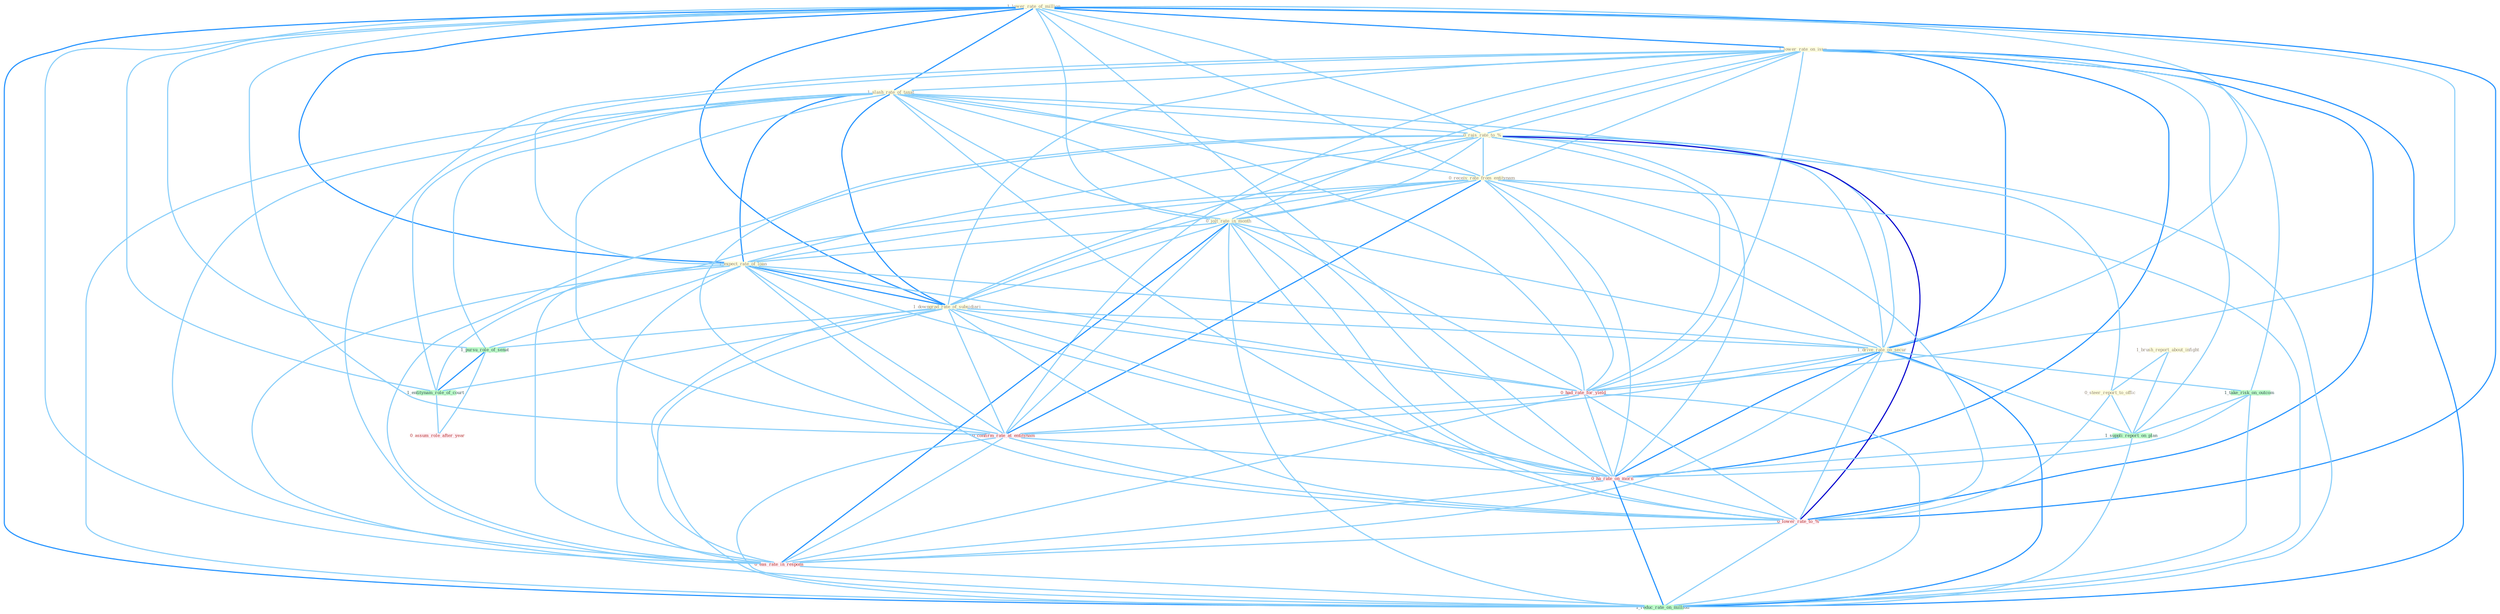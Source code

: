 Graph G{ 
    node
    [shape=polygon,style=filled,width=.5,height=.06,color="#BDFCC9",fixedsize=true,fontsize=4,
    fontcolor="#2f4f4f"];
    {node
    [color="#ffffe0", fontcolor="#8b7d6b"] "1_lower_rate_of_million " "1_lower_rate_on_issu " "1_slash_rate_of_taxat " "0_rais_rate_to_% " "1_brush_report_about_infight " "0_receiv_rate_from_entitynam " "0_steer_report_to_offic " "0_jolt_rate_in_month " "1_expect_rate_of_loan " "1_downgrad_rate_of_subsidiari " "1_drive_rate_on_secur "}
{node [color="#fff0f5", fontcolor="#b22222"] "0_had_rate_for_yield " "0_confirm_rate_at_entitynam " "0_ha_rate_on_morn " "0_lower_rate_to_% " "0_eas_rate_in_respons " "0_assum_role_after_year "}
edge [color="#B0E2FF"];

	"1_lower_rate_of_million " -- "1_lower_rate_on_issu " [w="2", color="#1e90ff" , len=0.8];
	"1_lower_rate_of_million " -- "1_slash_rate_of_taxat " [w="2", color="#1e90ff" , len=0.8];
	"1_lower_rate_of_million " -- "0_rais_rate_to_% " [w="1", color="#87cefa" ];
	"1_lower_rate_of_million " -- "0_receiv_rate_from_entitynam " [w="1", color="#87cefa" ];
	"1_lower_rate_of_million " -- "0_jolt_rate_in_month " [w="1", color="#87cefa" ];
	"1_lower_rate_of_million " -- "1_expect_rate_of_loan " [w="2", color="#1e90ff" , len=0.8];
	"1_lower_rate_of_million " -- "1_downgrad_rate_of_subsidiari " [w="2", color="#1e90ff" , len=0.8];
	"1_lower_rate_of_million " -- "1_drive_rate_on_secur " [w="1", color="#87cefa" ];
	"1_lower_rate_of_million " -- "1_pursu_role_of_senat " [w="1", color="#87cefa" ];
	"1_lower_rate_of_million " -- "0_had_rate_for_yield " [w="1", color="#87cefa" ];
	"1_lower_rate_of_million " -- "0_confirm_rate_at_entitynam " [w="1", color="#87cefa" ];
	"1_lower_rate_of_million " -- "0_ha_rate_on_morn " [w="1", color="#87cefa" ];
	"1_lower_rate_of_million " -- "1_entitynam_role_of_court " [w="1", color="#87cefa" ];
	"1_lower_rate_of_million " -- "0_lower_rate_to_% " [w="2", color="#1e90ff" , len=0.8];
	"1_lower_rate_of_million " -- "0_eas_rate_in_respons " [w="1", color="#87cefa" ];
	"1_lower_rate_of_million " -- "1_reduc_rate_on_million " [w="2", color="#1e90ff" , len=0.8];
	"1_lower_rate_on_issu " -- "1_slash_rate_of_taxat " [w="1", color="#87cefa" ];
	"1_lower_rate_on_issu " -- "0_rais_rate_to_% " [w="1", color="#87cefa" ];
	"1_lower_rate_on_issu " -- "0_receiv_rate_from_entitynam " [w="1", color="#87cefa" ];
	"1_lower_rate_on_issu " -- "0_jolt_rate_in_month " [w="1", color="#87cefa" ];
	"1_lower_rate_on_issu " -- "1_expect_rate_of_loan " [w="1", color="#87cefa" ];
	"1_lower_rate_on_issu " -- "1_downgrad_rate_of_subsidiari " [w="1", color="#87cefa" ];
	"1_lower_rate_on_issu " -- "1_drive_rate_on_secur " [w="2", color="#1e90ff" , len=0.8];
	"1_lower_rate_on_issu " -- "1_take_risk_on_outcom " [w="1", color="#87cefa" ];
	"1_lower_rate_on_issu " -- "1_suppli_report_on_plan " [w="1", color="#87cefa" ];
	"1_lower_rate_on_issu " -- "0_had_rate_for_yield " [w="1", color="#87cefa" ];
	"1_lower_rate_on_issu " -- "0_confirm_rate_at_entitynam " [w="1", color="#87cefa" ];
	"1_lower_rate_on_issu " -- "0_ha_rate_on_morn " [w="2", color="#1e90ff" , len=0.8];
	"1_lower_rate_on_issu " -- "0_lower_rate_to_% " [w="2", color="#1e90ff" , len=0.8];
	"1_lower_rate_on_issu " -- "0_eas_rate_in_respons " [w="1", color="#87cefa" ];
	"1_lower_rate_on_issu " -- "1_reduc_rate_on_million " [w="2", color="#1e90ff" , len=0.8];
	"1_slash_rate_of_taxat " -- "0_rais_rate_to_% " [w="1", color="#87cefa" ];
	"1_slash_rate_of_taxat " -- "0_receiv_rate_from_entitynam " [w="1", color="#87cefa" ];
	"1_slash_rate_of_taxat " -- "0_jolt_rate_in_month " [w="1", color="#87cefa" ];
	"1_slash_rate_of_taxat " -- "1_expect_rate_of_loan " [w="2", color="#1e90ff" , len=0.8];
	"1_slash_rate_of_taxat " -- "1_downgrad_rate_of_subsidiari " [w="2", color="#1e90ff" , len=0.8];
	"1_slash_rate_of_taxat " -- "1_drive_rate_on_secur " [w="1", color="#87cefa" ];
	"1_slash_rate_of_taxat " -- "1_pursu_role_of_senat " [w="1", color="#87cefa" ];
	"1_slash_rate_of_taxat " -- "0_had_rate_for_yield " [w="1", color="#87cefa" ];
	"1_slash_rate_of_taxat " -- "0_confirm_rate_at_entitynam " [w="1", color="#87cefa" ];
	"1_slash_rate_of_taxat " -- "0_ha_rate_on_morn " [w="1", color="#87cefa" ];
	"1_slash_rate_of_taxat " -- "1_entitynam_role_of_court " [w="1", color="#87cefa" ];
	"1_slash_rate_of_taxat " -- "0_lower_rate_to_% " [w="1", color="#87cefa" ];
	"1_slash_rate_of_taxat " -- "0_eas_rate_in_respons " [w="1", color="#87cefa" ];
	"1_slash_rate_of_taxat " -- "1_reduc_rate_on_million " [w="1", color="#87cefa" ];
	"0_rais_rate_to_% " -- "0_receiv_rate_from_entitynam " [w="1", color="#87cefa" ];
	"0_rais_rate_to_% " -- "0_steer_report_to_offic " [w="1", color="#87cefa" ];
	"0_rais_rate_to_% " -- "0_jolt_rate_in_month " [w="1", color="#87cefa" ];
	"0_rais_rate_to_% " -- "1_expect_rate_of_loan " [w="1", color="#87cefa" ];
	"0_rais_rate_to_% " -- "1_downgrad_rate_of_subsidiari " [w="1", color="#87cefa" ];
	"0_rais_rate_to_% " -- "1_drive_rate_on_secur " [w="1", color="#87cefa" ];
	"0_rais_rate_to_% " -- "0_had_rate_for_yield " [w="1", color="#87cefa" ];
	"0_rais_rate_to_% " -- "0_confirm_rate_at_entitynam " [w="1", color="#87cefa" ];
	"0_rais_rate_to_% " -- "0_ha_rate_on_morn " [w="1", color="#87cefa" ];
	"0_rais_rate_to_% " -- "0_lower_rate_to_% " [w="3", color="#0000cd" , len=0.6];
	"0_rais_rate_to_% " -- "0_eas_rate_in_respons " [w="1", color="#87cefa" ];
	"0_rais_rate_to_% " -- "1_reduc_rate_on_million " [w="1", color="#87cefa" ];
	"1_brush_report_about_infight " -- "0_steer_report_to_offic " [w="1", color="#87cefa" ];
	"1_brush_report_about_infight " -- "1_suppli_report_on_plan " [w="1", color="#87cefa" ];
	"0_receiv_rate_from_entitynam " -- "0_jolt_rate_in_month " [w="1", color="#87cefa" ];
	"0_receiv_rate_from_entitynam " -- "1_expect_rate_of_loan " [w="1", color="#87cefa" ];
	"0_receiv_rate_from_entitynam " -- "1_downgrad_rate_of_subsidiari " [w="1", color="#87cefa" ];
	"0_receiv_rate_from_entitynam " -- "1_drive_rate_on_secur " [w="1", color="#87cefa" ];
	"0_receiv_rate_from_entitynam " -- "0_had_rate_for_yield " [w="1", color="#87cefa" ];
	"0_receiv_rate_from_entitynam " -- "0_confirm_rate_at_entitynam " [w="2", color="#1e90ff" , len=0.8];
	"0_receiv_rate_from_entitynam " -- "0_ha_rate_on_morn " [w="1", color="#87cefa" ];
	"0_receiv_rate_from_entitynam " -- "0_lower_rate_to_% " [w="1", color="#87cefa" ];
	"0_receiv_rate_from_entitynam " -- "0_eas_rate_in_respons " [w="1", color="#87cefa" ];
	"0_receiv_rate_from_entitynam " -- "1_reduc_rate_on_million " [w="1", color="#87cefa" ];
	"0_steer_report_to_offic " -- "1_suppli_report_on_plan " [w="1", color="#87cefa" ];
	"0_steer_report_to_offic " -- "0_lower_rate_to_% " [w="1", color="#87cefa" ];
	"0_jolt_rate_in_month " -- "1_expect_rate_of_loan " [w="1", color="#87cefa" ];
	"0_jolt_rate_in_month " -- "1_downgrad_rate_of_subsidiari " [w="1", color="#87cefa" ];
	"0_jolt_rate_in_month " -- "1_drive_rate_on_secur " [w="1", color="#87cefa" ];
	"0_jolt_rate_in_month " -- "0_had_rate_for_yield " [w="1", color="#87cefa" ];
	"0_jolt_rate_in_month " -- "0_confirm_rate_at_entitynam " [w="1", color="#87cefa" ];
	"0_jolt_rate_in_month " -- "0_ha_rate_on_morn " [w="1", color="#87cefa" ];
	"0_jolt_rate_in_month " -- "0_lower_rate_to_% " [w="1", color="#87cefa" ];
	"0_jolt_rate_in_month " -- "0_eas_rate_in_respons " [w="2", color="#1e90ff" , len=0.8];
	"0_jolt_rate_in_month " -- "1_reduc_rate_on_million " [w="1", color="#87cefa" ];
	"1_expect_rate_of_loan " -- "1_downgrad_rate_of_subsidiari " [w="2", color="#1e90ff" , len=0.8];
	"1_expect_rate_of_loan " -- "1_drive_rate_on_secur " [w="1", color="#87cefa" ];
	"1_expect_rate_of_loan " -- "1_pursu_role_of_senat " [w="1", color="#87cefa" ];
	"1_expect_rate_of_loan " -- "0_had_rate_for_yield " [w="1", color="#87cefa" ];
	"1_expect_rate_of_loan " -- "0_confirm_rate_at_entitynam " [w="1", color="#87cefa" ];
	"1_expect_rate_of_loan " -- "0_ha_rate_on_morn " [w="1", color="#87cefa" ];
	"1_expect_rate_of_loan " -- "1_entitynam_role_of_court " [w="1", color="#87cefa" ];
	"1_expect_rate_of_loan " -- "0_lower_rate_to_% " [w="1", color="#87cefa" ];
	"1_expect_rate_of_loan " -- "0_eas_rate_in_respons " [w="1", color="#87cefa" ];
	"1_expect_rate_of_loan " -- "1_reduc_rate_on_million " [w="1", color="#87cefa" ];
	"1_downgrad_rate_of_subsidiari " -- "1_drive_rate_on_secur " [w="1", color="#87cefa" ];
	"1_downgrad_rate_of_subsidiari " -- "1_pursu_role_of_senat " [w="1", color="#87cefa" ];
	"1_downgrad_rate_of_subsidiari " -- "0_had_rate_for_yield " [w="1", color="#87cefa" ];
	"1_downgrad_rate_of_subsidiari " -- "0_confirm_rate_at_entitynam " [w="1", color="#87cefa" ];
	"1_downgrad_rate_of_subsidiari " -- "0_ha_rate_on_morn " [w="1", color="#87cefa" ];
	"1_downgrad_rate_of_subsidiari " -- "1_entitynam_role_of_court " [w="1", color="#87cefa" ];
	"1_downgrad_rate_of_subsidiari " -- "0_lower_rate_to_% " [w="1", color="#87cefa" ];
	"1_downgrad_rate_of_subsidiari " -- "0_eas_rate_in_respons " [w="1", color="#87cefa" ];
	"1_downgrad_rate_of_subsidiari " -- "1_reduc_rate_on_million " [w="1", color="#87cefa" ];
	"1_drive_rate_on_secur " -- "1_take_risk_on_outcom " [w="1", color="#87cefa" ];
	"1_drive_rate_on_secur " -- "1_suppli_report_on_plan " [w="1", color="#87cefa" ];
	"1_drive_rate_on_secur " -- "0_had_rate_for_yield " [w="1", color="#87cefa" ];
	"1_drive_rate_on_secur " -- "0_confirm_rate_at_entitynam " [w="1", color="#87cefa" ];
	"1_drive_rate_on_secur " -- "0_ha_rate_on_morn " [w="2", color="#1e90ff" , len=0.8];
	"1_drive_rate_on_secur " -- "0_lower_rate_to_% " [w="1", color="#87cefa" ];
	"1_drive_rate_on_secur " -- "0_eas_rate_in_respons " [w="1", color="#87cefa" ];
	"1_drive_rate_on_secur " -- "1_reduc_rate_on_million " [w="2", color="#1e90ff" , len=0.8];
	"1_pursu_role_of_senat " -- "1_entitynam_role_of_court " [w="2", color="#1e90ff" , len=0.8];
	"1_pursu_role_of_senat " -- "0_assum_role_after_year " [w="1", color="#87cefa" ];
	"1_take_risk_on_outcom " -- "1_suppli_report_on_plan " [w="1", color="#87cefa" ];
	"1_take_risk_on_outcom " -- "0_ha_rate_on_morn " [w="1", color="#87cefa" ];
	"1_take_risk_on_outcom " -- "1_reduc_rate_on_million " [w="1", color="#87cefa" ];
	"1_suppli_report_on_plan " -- "0_ha_rate_on_morn " [w="1", color="#87cefa" ];
	"1_suppli_report_on_plan " -- "1_reduc_rate_on_million " [w="1", color="#87cefa" ];
	"0_had_rate_for_yield " -- "0_confirm_rate_at_entitynam " [w="1", color="#87cefa" ];
	"0_had_rate_for_yield " -- "0_ha_rate_on_morn " [w="1", color="#87cefa" ];
	"0_had_rate_for_yield " -- "0_lower_rate_to_% " [w="1", color="#87cefa" ];
	"0_had_rate_for_yield " -- "0_eas_rate_in_respons " [w="1", color="#87cefa" ];
	"0_had_rate_for_yield " -- "1_reduc_rate_on_million " [w="1", color="#87cefa" ];
	"0_confirm_rate_at_entitynam " -- "0_ha_rate_on_morn " [w="1", color="#87cefa" ];
	"0_confirm_rate_at_entitynam " -- "0_lower_rate_to_% " [w="1", color="#87cefa" ];
	"0_confirm_rate_at_entitynam " -- "0_eas_rate_in_respons " [w="1", color="#87cefa" ];
	"0_confirm_rate_at_entitynam " -- "1_reduc_rate_on_million " [w="1", color="#87cefa" ];
	"0_ha_rate_on_morn " -- "0_lower_rate_to_% " [w="1", color="#87cefa" ];
	"0_ha_rate_on_morn " -- "0_eas_rate_in_respons " [w="1", color="#87cefa" ];
	"0_ha_rate_on_morn " -- "1_reduc_rate_on_million " [w="2", color="#1e90ff" , len=0.8];
	"1_entitynam_role_of_court " -- "0_assum_role_after_year " [w="1", color="#87cefa" ];
	"0_lower_rate_to_% " -- "0_eas_rate_in_respons " [w="1", color="#87cefa" ];
	"0_lower_rate_to_% " -- "1_reduc_rate_on_million " [w="1", color="#87cefa" ];
	"0_eas_rate_in_respons " -- "1_reduc_rate_on_million " [w="1", color="#87cefa" ];
}